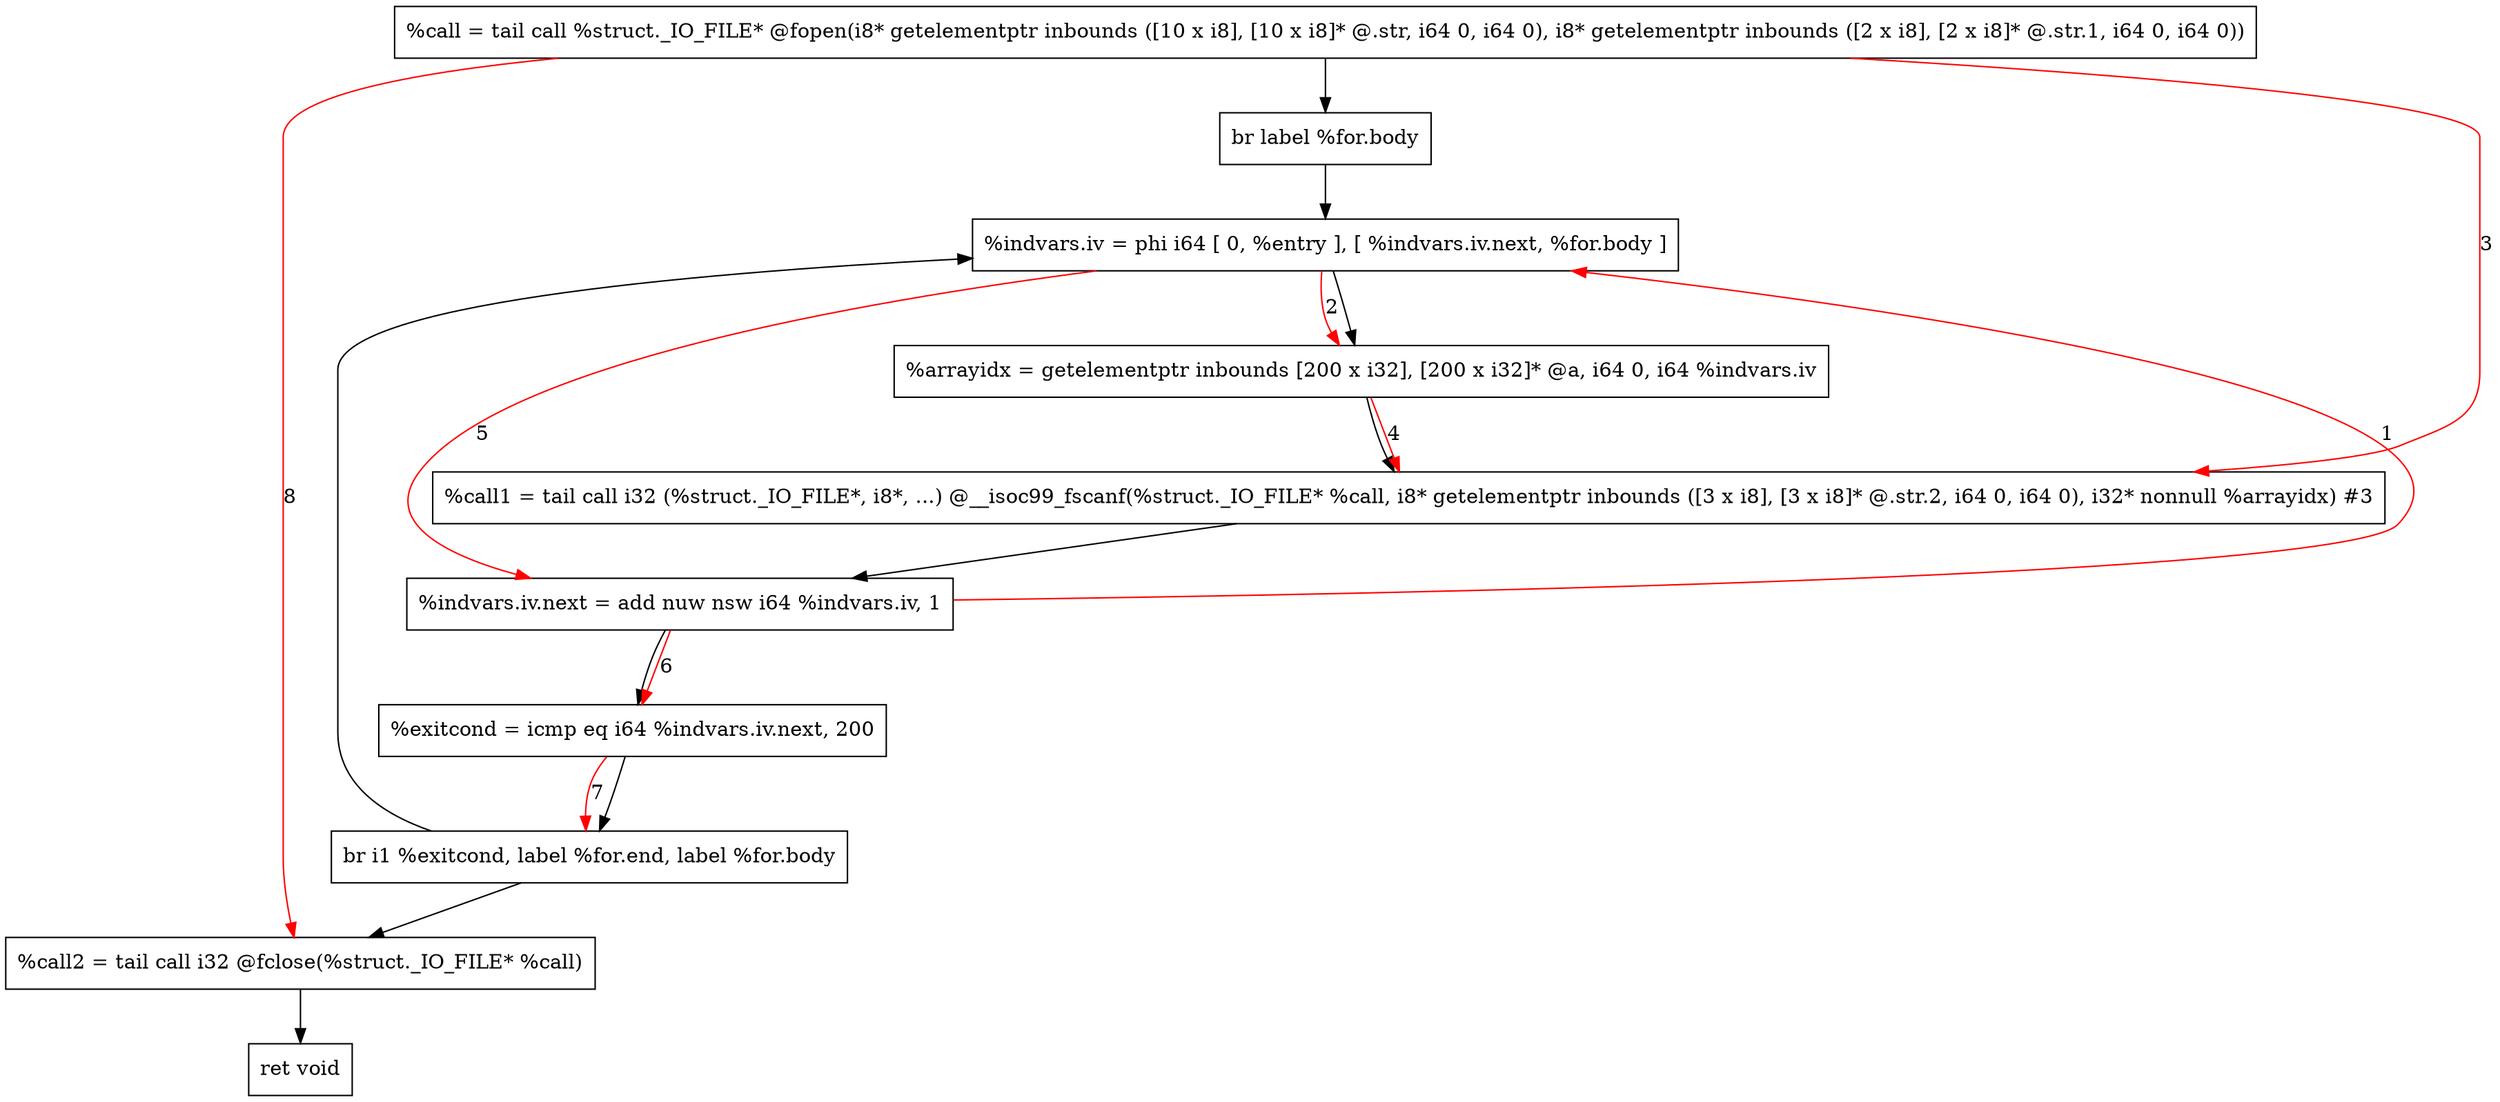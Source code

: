 digraph "CDFG for'readDat' function" {
	Node0x55a6fcb5a798[shape=record, label="  %call = tail call %struct._IO_FILE* @fopen(i8* getelementptr inbounds ([10 x i8], [10 x i8]* @.str, i64 0, i64 0), i8* getelementptr inbounds ([2 x i8], [2 x i8]* @.str.1, i64 0, i64 0))"]
	Node0x55a6fcb5a8a8[shape=record, label="  br label %for.body"]
	Node0x55a6fcb5a958[shape=record, label="  %indvars.iv = phi i64 [ 0, %entry ], [ %indvars.iv.next, %for.body ]"]
	Node0x55a6fcb5aa68[shape=record, label="  %arrayidx = getelementptr inbounds [200 x i32], [200 x i32]* @a, i64 0, i64 %indvars.iv"]
	Node0x55a6fcb5ade0[shape=record, label="  %call1 = tail call i32 (%struct._IO_FILE*, i8*, ...) @__isoc99_fscanf(%struct._IO_FILE* %call, i8* getelementptr inbounds ([3 x i8], [3 x i8]* @.str.2, i64 0, i64 0), i32* nonnull %arrayidx) #3"]
	Node0x55a6fcb5aed0[shape=record, label="  %indvars.iv.next = add nuw nsw i64 %indvars.iv, 1"]
	Node0x55a6fcb5af40[shape=record, label="  %exitcond = icmp eq i64 %indvars.iv.next, 200"]
	Node0x55a6fcb5b038[shape=record, label="  br i1 %exitcond, label %for.end, label %for.body"]
	Node0x55a6fcb5b190[shape=record, label="  %call2 = tail call i32 @fclose(%struct._IO_FILE* %call)"]
	Node0x55a6fcb5b250[shape=record, label="  ret void"]
	Node0x55a6fcb5a798 -> Node0x55a6fcb5a8a8
	Node0x55a6fcb5a8a8 -> Node0x55a6fcb5a958
	Node0x55a6fcb5a958 -> Node0x55a6fcb5aa68
	Node0x55a6fcb5aa68 -> Node0x55a6fcb5ade0
	Node0x55a6fcb5ade0 -> Node0x55a6fcb5aed0
	Node0x55a6fcb5aed0 -> Node0x55a6fcb5af40
	Node0x55a6fcb5af40 -> Node0x55a6fcb5b038
	Node0x55a6fcb5b038 -> Node0x55a6fcb5b190
	Node0x55a6fcb5b038 -> Node0x55a6fcb5a958
	Node0x55a6fcb5b190 -> Node0x55a6fcb5b250
edge [color=red]
	Node0x55a6fcb5aed0 -> Node0x55a6fcb5a958[label="1"]
	Node0x55a6fcb5a958 -> Node0x55a6fcb5aa68[label="2"]
	Node0x55a6fcb5a798 -> Node0x55a6fcb5ade0[label="3"]
	Node0x55a6fcb5aa68 -> Node0x55a6fcb5ade0[label="4"]
	Node0x55a6fcb5a958 -> Node0x55a6fcb5aed0[label="5"]
	Node0x55a6fcb5aed0 -> Node0x55a6fcb5af40[label="6"]
	Node0x55a6fcb5af40 -> Node0x55a6fcb5b038[label="7"]
	Node0x55a6fcb5a798 -> Node0x55a6fcb5b190[label="8"]
}
